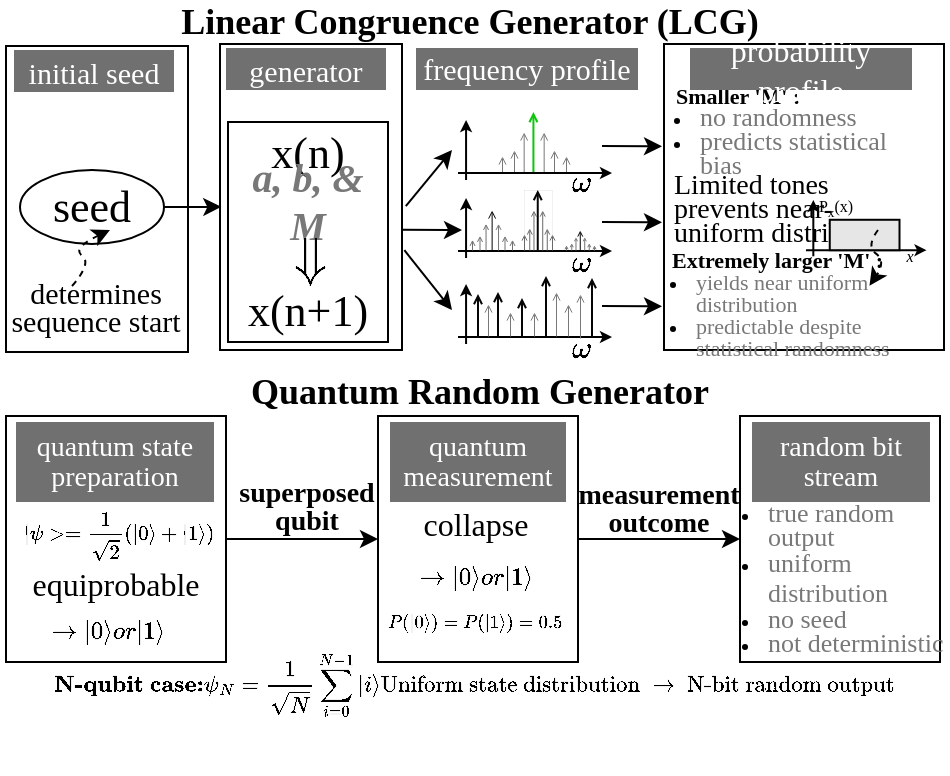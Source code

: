 <mxfile version="28.2.5" pages="2">
  <diagram name="Fig1" id="-1gzF2Dyj5mBQXq9cQPM">
    <mxGraphModel dx="1042" dy="527" grid="1" gridSize="10" guides="1" tooltips="1" connect="1" arrows="1" fold="1" page="1" pageScale="1" pageWidth="850" pageHeight="1100" math="1" shadow="0">
      <root>
        <mxCell id="0" />
        <mxCell id="1" parent="0" />
        <mxCell id="sUr1qKokxM94UTDC0hcx-146" value="" style="rounded=0;whiteSpace=wrap;html=1;container=0;fillColor=none;" parent="1" vertex="1">
          <mxGeometry x="184" y="108" width="91" height="153" as="geometry" />
        </mxCell>
        <mxCell id="sUr1qKokxM94UTDC0hcx-99" value="" style="rounded=0;whiteSpace=wrap;html=1;container=0;fillColor=none;" parent="1" vertex="1">
          <mxGeometry x="291" y="107" width="91" height="153" as="geometry" />
        </mxCell>
        <mxCell id="sUr1qKokxM94UTDC0hcx-92" value="" style="rounded=0;whiteSpace=wrap;html=1;container=0;fillColor=none;" parent="1" vertex="1">
          <mxGeometry x="513" y="107" width="140" height="153" as="geometry" />
        </mxCell>
        <mxCell id="WS8m4a5kr1yiGVBsjtW7-3" value="&lt;font style=&quot;font-size: 22px;&quot;&gt;seed&lt;/font&gt;" style="ellipse;whiteSpace=wrap;html=1;strokeWidth=1;fontFamily=Arial Narrow;" parent="1" vertex="1">
          <mxGeometry x="191" y="170" width="72" height="37" as="geometry" />
        </mxCell>
        <mxCell id="sPPq37ELEt1q1rfpjTLL-28" value="" style="endArrow=classic;html=1;rounded=0;" parent="1" edge="1">
          <mxGeometry width="50" height="50" relative="1" as="geometry">
            <mxPoint x="382" y="199.83" as="sourcePoint" />
            <mxPoint x="412" y="200" as="targetPoint" />
          </mxGeometry>
        </mxCell>
        <mxCell id="sPPq37ELEt1q1rfpjTLL-29" value="" style="endArrow=classic;html=1;rounded=0;exitX=1.021;exitY=0.53;exitDx=0;exitDy=0;exitPerimeter=0;" parent="1" source="sUr1qKokxM94UTDC0hcx-99" edge="1">
          <mxGeometry width="50" height="50" relative="1" as="geometry">
            <mxPoint x="377" y="195" as="sourcePoint" />
            <mxPoint x="407" y="160" as="targetPoint" />
          </mxGeometry>
        </mxCell>
        <mxCell id="sPPq37ELEt1q1rfpjTLL-30" value="" style="endArrow=classic;html=1;rounded=0;exitX=1.013;exitY=0.674;exitDx=0;exitDy=0;exitPerimeter=0;" parent="1" source="sUr1qKokxM94UTDC0hcx-99" edge="1">
          <mxGeometry width="50" height="50" relative="1" as="geometry">
            <mxPoint x="377" y="204" as="sourcePoint" />
            <mxPoint x="407" y="240" as="targetPoint" />
          </mxGeometry>
        </mxCell>
        <mxCell id="sUr1qKokxM94UTDC0hcx-45" value="" style="group" parent="1" vertex="1" connectable="0">
          <mxGeometry x="410" y="224" width="85" height="48" as="geometry" />
        </mxCell>
        <mxCell id="sPPq37ELEt1q1rfpjTLL-22" value="" style="group" parent="sUr1qKokxM94UTDC0hcx-45" vertex="1" connectable="0">
          <mxGeometry y="3" width="77" height="43" as="geometry" />
        </mxCell>
        <mxCell id="sPPq37ELEt1q1rfpjTLL-23" value="" style="endArrow=classic;html=1;rounded=0;endSize=3;" parent="sPPq37ELEt1q1rfpjTLL-22" edge="1">
          <mxGeometry width="50" height="50" relative="1" as="geometry">
            <mxPoint x="4.033" y="30.0" as="sourcePoint" />
            <mxPoint x="4.033" as="targetPoint" />
          </mxGeometry>
        </mxCell>
        <mxCell id="sPPq37ELEt1q1rfpjTLL-24" value="" style="endArrow=classic;html=1;rounded=0;endSize=3;" parent="sPPq37ELEt1q1rfpjTLL-22" edge="1">
          <mxGeometry width="50" height="50" relative="1" as="geometry">
            <mxPoint y="26.5" as="sourcePoint" />
            <mxPoint x="77" y="26.5" as="targetPoint" />
          </mxGeometry>
        </mxCell>
        <mxCell id="sUr1qKokxM94UTDC0hcx-31" value="" style="endArrow=open;html=1;rounded=0;strokeColor=light-dark(#050505, #6FC76F);jumpSize=4;endSize=3;endFill=0;strokeWidth=1;" parent="sPPq37ELEt1q1rfpjTLL-22" edge="1">
          <mxGeometry width="50" height="50" relative="1" as="geometry">
            <mxPoint x="20" y="26" as="sourcePoint" />
            <mxPoint x="20" y="4" as="targetPoint" />
          </mxGeometry>
        </mxCell>
        <mxCell id="sUr1qKokxM94UTDC0hcx-34" value="" style="endArrow=open;html=1;rounded=0;strokeColor=light-dark(#787878, #6FC76F);jumpSize=4;endSize=3;endFill=0;strokeWidth=0.5;" parent="sPPq37ELEt1q1rfpjTLL-22" edge="1">
          <mxGeometry width="50" height="50" relative="1" as="geometry">
            <mxPoint x="15" y="26" as="sourcePoint" />
            <mxPoint x="15" y="10" as="targetPoint" />
            <Array as="points">
              <mxPoint x="15" y="10" />
            </Array>
          </mxGeometry>
        </mxCell>
        <mxCell id="sUr1qKokxM94UTDC0hcx-32" value="" style="endArrow=open;html=1;rounded=0;strokeColor=light-dark(#050505, #6FC76F);jumpSize=4;endSize=3;endFill=0;strokeWidth=1;" parent="sPPq37ELEt1q1rfpjTLL-22" edge="1">
          <mxGeometry width="50" height="50" relative="1" as="geometry">
            <mxPoint x="32" y="27" as="sourcePoint" />
            <mxPoint x="32" y="7" as="targetPoint" />
          </mxGeometry>
        </mxCell>
        <mxCell id="sUr1qKokxM94UTDC0hcx-35" value="" style="endArrow=open;html=1;rounded=0;strokeColor=light-dark(#050505, #6FC76F);jumpSize=4;endSize=3;endFill=0;strokeWidth=1;" parent="sPPq37ELEt1q1rfpjTLL-22" edge="1">
          <mxGeometry width="50" height="50" relative="1" as="geometry">
            <mxPoint x="44" y="26" as="sourcePoint" />
            <mxPoint x="44" y="-4" as="targetPoint" />
          </mxGeometry>
        </mxCell>
        <mxCell id="sUr1qKokxM94UTDC0hcx-36" value="" style="endArrow=open;html=1;rounded=0;strokeColor=light-dark(#787878, #6FC76F);jumpSize=4;endSize=3;endFill=0;strokeWidth=0.5;" parent="sPPq37ELEt1q1rfpjTLL-22" edge="1">
          <mxGeometry width="50" height="50" relative="1" as="geometry">
            <mxPoint x="49" y="26" as="sourcePoint" />
            <mxPoint x="49" y="4" as="targetPoint" />
          </mxGeometry>
        </mxCell>
        <mxCell id="sUr1qKokxM94UTDC0hcx-37" value="" style="endArrow=open;html=1;rounded=0;strokeColor=light-dark(#787878, #6FC76F);jumpSize=4;endSize=3;endFill=0;strokeWidth=0.5;" parent="sPPq37ELEt1q1rfpjTLL-22" edge="1">
          <mxGeometry width="50" height="50" relative="1" as="geometry">
            <mxPoint x="55" y="26" as="sourcePoint" />
            <mxPoint x="55" y="10" as="targetPoint" />
            <Array as="points">
              <mxPoint x="55" y="10" />
            </Array>
          </mxGeometry>
        </mxCell>
        <mxCell id="sUr1qKokxM94UTDC0hcx-39" value="" style="endArrow=open;html=1;rounded=0;strokeColor=light-dark(#050505, #6FC76F);jumpSize=4;endSize=3;endFill=0;strokeWidth=1;" parent="sPPq37ELEt1q1rfpjTLL-22" edge="1">
          <mxGeometry width="50" height="50" relative="1" as="geometry">
            <mxPoint x="10" y="27" as="sourcePoint" />
            <mxPoint x="10" y="5" as="targetPoint" />
          </mxGeometry>
        </mxCell>
        <mxCell id="SzlHStSngorwF01ydpwB-3" value="$$\omega$$" style="text;whiteSpace=wrap;align=center;verticalAlign=middle;fontSize=13;" parent="sPPq37ELEt1q1rfpjTLL-22" vertex="1">
          <mxGeometry x="47" y="22" width="30" height="20" as="geometry" />
        </mxCell>
        <mxCell id="sUr1qKokxM94UTDC0hcx-33" value="" style="endArrow=open;html=1;rounded=0;strokeColor=light-dark(#787878, #6FC76F);jumpSize=4;endSize=3;endFill=0;strokeWidth=0.5;" parent="sUr1qKokxM94UTDC0hcx-45" edge="1">
          <mxGeometry width="50" height="50" relative="1" as="geometry">
            <mxPoint x="38" y="29" as="sourcePoint" />
            <mxPoint x="38" y="17" as="targetPoint" />
          </mxGeometry>
        </mxCell>
        <mxCell id="sUr1qKokxM94UTDC0hcx-38" value="" style="endArrow=open;html=1;rounded=0;strokeColor=light-dark(#787878, #6FC76F);jumpSize=4;endSize=3;endFill=0;strokeWidth=0.5;" parent="sUr1qKokxM94UTDC0hcx-45" edge="1">
          <mxGeometry width="50" height="50" relative="1" as="geometry">
            <mxPoint x="61" y="30" as="sourcePoint" />
            <mxPoint x="61" y="8" as="targetPoint" />
          </mxGeometry>
        </mxCell>
        <mxCell id="sUr1qKokxM94UTDC0hcx-40" value="" style="endArrow=open;html=1;rounded=0;strokeColor=light-dark(#787878, #6FC76F);jumpSize=4;endSize=3;endFill=0;strokeWidth=0.5;" parent="sUr1qKokxM94UTDC0hcx-45" edge="1">
          <mxGeometry width="50" height="50" relative="1" as="geometry">
            <mxPoint x="26" y="29" as="sourcePoint" />
            <mxPoint x="26" y="17" as="targetPoint" />
          </mxGeometry>
        </mxCell>
        <mxCell id="sUr1qKokxM94UTDC0hcx-41" value="" style="endArrow=open;html=1;rounded=0;strokeColor=light-dark(#050505, #6FC76F);jumpSize=4;endSize=3;endFill=0;strokeWidth=1;" parent="sUr1qKokxM94UTDC0hcx-45" edge="1">
          <mxGeometry width="50" height="50" relative="1" as="geometry">
            <mxPoint x="67" y="30" as="sourcePoint" />
            <mxPoint x="67" as="targetPoint" />
            <Array as="points">
              <mxPoint x="67" y="20" />
              <mxPoint x="67" y="10" />
            </Array>
          </mxGeometry>
        </mxCell>
        <mxCell id="sUr1qKokxM94UTDC0hcx-46" value="" style="group" parent="1" vertex="1" connectable="0">
          <mxGeometry x="410" y="180" width="86" height="48" as="geometry" />
        </mxCell>
        <mxCell id="sPPq37ELEt1q1rfpjTLL-31" value="" style="group" parent="sUr1qKokxM94UTDC0hcx-46" vertex="1" connectable="0">
          <mxGeometry y="4" width="77" height="30" as="geometry" />
        </mxCell>
        <mxCell id="sPPq37ELEt1q1rfpjTLL-32" value="" style="endArrow=classic;html=1;rounded=0;endSize=3;" parent="sPPq37ELEt1q1rfpjTLL-31" edge="1">
          <mxGeometry width="50" height="50" relative="1" as="geometry">
            <mxPoint x="4.033" y="30.0" as="sourcePoint" />
            <mxPoint x="4.033" as="targetPoint" />
          </mxGeometry>
        </mxCell>
        <mxCell id="sPPq37ELEt1q1rfpjTLL-33" value="" style="endArrow=classic;html=1;rounded=0;endSize=3;" parent="sPPq37ELEt1q1rfpjTLL-31" edge="1">
          <mxGeometry width="50" height="50" relative="1" as="geometry">
            <mxPoint y="26.5" as="sourcePoint" />
            <mxPoint x="77" y="26.5" as="targetPoint" />
          </mxGeometry>
        </mxCell>
        <mxCell id="sUr1qKokxM94UTDC0hcx-23" value="" style="group;strokeWidth=0;strokeColor=none;" parent="sPPq37ELEt1q1rfpjTLL-31" vertex="1" connectable="0">
          <mxGeometry x="54" y="16" width="14" height="10" as="geometry" />
        </mxCell>
        <mxCell id="sUr1qKokxM94UTDC0hcx-24" value="" style="endArrow=open;html=1;rounded=0;strokeColor=light-dark(#050505, #6FC76F);jumpSize=4;endSize=2;endFill=0;strokeWidth=0.5;" parent="sUr1qKokxM94UTDC0hcx-23" edge="1">
          <mxGeometry width="50" height="50" relative="1" as="geometry">
            <mxPoint x="6.873" y="10" as="sourcePoint" />
            <mxPoint x="6.873" as="targetPoint" />
          </mxGeometry>
        </mxCell>
        <mxCell id="sUr1qKokxM94UTDC0hcx-25" value="" style="endArrow=open;html=1;rounded=0;strokeColor=light-dark(#757575, #FF0000);jumpSize=4;endSize=1;endFill=0;strokeWidth=0.5;" parent="sUr1qKokxM94UTDC0hcx-23" edge="1">
          <mxGeometry width="50" height="50" relative="1" as="geometry">
            <mxPoint x="9.113" y="10" as="sourcePoint" />
            <mxPoint x="9.113" y="3.333" as="targetPoint" />
          </mxGeometry>
        </mxCell>
        <mxCell id="sUr1qKokxM94UTDC0hcx-26" value="" style="endArrow=open;html=1;rounded=0;strokeColor=light-dark(#757575, #FF0000);jumpSize=4;endSize=1;endFill=0;strokeWidth=0.5;" parent="sUr1qKokxM94UTDC0hcx-23" edge="1">
          <mxGeometry width="50" height="50" relative="1" as="geometry">
            <mxPoint x="4.738" y="10" as="sourcePoint" />
            <mxPoint x="4.738" y="3.333" as="targetPoint" />
          </mxGeometry>
        </mxCell>
        <mxCell id="sUr1qKokxM94UTDC0hcx-27" value="" style="endArrow=open;html=1;rounded=0;strokeColor=light-dark(#757575, #FF0000);jumpSize=4;endSize=1;endFill=0;strokeWidth=0.5;" parent="sUr1qKokxM94UTDC0hcx-23" edge="1">
          <mxGeometry width="50" height="50" relative="1" as="geometry">
            <mxPoint x="11.375" y="10" as="sourcePoint" />
            <mxPoint x="11.375" y="6.333" as="targetPoint" />
          </mxGeometry>
        </mxCell>
        <mxCell id="sUr1qKokxM94UTDC0hcx-28" value="" style="endArrow=open;html=1;rounded=0;strokeColor=light-dark(#757575, #FF0000);jumpSize=4;endSize=1;endFill=0;strokeWidth=0.5;" parent="sUr1qKokxM94UTDC0hcx-23" edge="1">
          <mxGeometry width="50" height="50" relative="1" as="geometry">
            <mxPoint x="14" y="10" as="sourcePoint" />
            <mxPoint x="14" y="7.333" as="targetPoint" />
          </mxGeometry>
        </mxCell>
        <mxCell id="sUr1qKokxM94UTDC0hcx-29" value="" style="endArrow=open;html=1;rounded=0;strokeColor=light-dark(#757575, #FF0000);jumpSize=4;endSize=1;endFill=0;strokeWidth=0.5;" parent="sUr1qKokxM94UTDC0hcx-23" edge="1">
          <mxGeometry width="50" height="50" relative="1" as="geometry">
            <mxPoint x="2.625" y="10" as="sourcePoint" />
            <mxPoint x="2.625" y="6.333" as="targetPoint" />
          </mxGeometry>
        </mxCell>
        <mxCell id="sUr1qKokxM94UTDC0hcx-30" value="" style="endArrow=open;html=1;rounded=0;strokeColor=light-dark(#757575, #FF0000);jumpSize=4;endSize=1;endFill=0;strokeWidth=0.5;" parent="sUr1qKokxM94UTDC0hcx-23" edge="1">
          <mxGeometry width="50" height="50" relative="1" as="geometry">
            <mxPoint y="10" as="sourcePoint" />
            <mxPoint y="7.333" as="targetPoint" />
          </mxGeometry>
        </mxCell>
        <mxCell id="sUr1qKokxM94UTDC0hcx-7" value="" style="group;strokeWidth=0;strokeColor=none;" parent="sUr1qKokxM94UTDC0hcx-46" vertex="1" connectable="0">
          <mxGeometry x="7" y="10" width="20" height="20" as="geometry" />
        </mxCell>
        <mxCell id="sUr1qKokxM94UTDC0hcx-8" value="" style="endArrow=open;html=1;rounded=0;strokeColor=light-dark(#050505, #6FC76F);jumpSize=4;endSize=3;endFill=0;strokeWidth=0.5;" parent="sUr1qKokxM94UTDC0hcx-7" edge="1">
          <mxGeometry width="50" height="50" relative="1" as="geometry">
            <mxPoint x="9.819" y="20" as="sourcePoint" />
            <mxPoint x="9.819" as="targetPoint" />
          </mxGeometry>
        </mxCell>
        <mxCell id="sUr1qKokxM94UTDC0hcx-9" value="" style="endArrow=open;html=1;rounded=0;strokeColor=light-dark(#787878, #FF0000);jumpSize=4;endSize=2;endFill=0;strokeWidth=0.5;" parent="sUr1qKokxM94UTDC0hcx-7" edge="1">
          <mxGeometry width="50" height="50" relative="1" as="geometry">
            <mxPoint x="13.019" y="20" as="sourcePoint" />
            <mxPoint x="13.019" y="6.667" as="targetPoint" />
          </mxGeometry>
        </mxCell>
        <mxCell id="sUr1qKokxM94UTDC0hcx-10" value="" style="endArrow=open;html=1;rounded=0;strokeColor=light-dark(#707070, #FF0000);jumpSize=4;endSize=2;endFill=0;strokeWidth=0.5;" parent="sUr1qKokxM94UTDC0hcx-7" edge="1">
          <mxGeometry width="50" height="50" relative="1" as="geometry">
            <mxPoint x="6.769" y="20" as="sourcePoint" />
            <mxPoint x="6.769" y="6.667" as="targetPoint" />
          </mxGeometry>
        </mxCell>
        <mxCell id="sUr1qKokxM94UTDC0hcx-11" value="" style="endArrow=open;html=1;rounded=0;strokeColor=light-dark(#707070, #FF0000);jumpSize=4;endSize=2;endFill=0;strokeWidth=0.5;" parent="sUr1qKokxM94UTDC0hcx-7" edge="1">
          <mxGeometry width="50" height="50" relative="1" as="geometry">
            <mxPoint x="16.25" y="20" as="sourcePoint" />
            <mxPoint x="16.25" y="12.667" as="targetPoint" />
          </mxGeometry>
        </mxCell>
        <mxCell id="sUr1qKokxM94UTDC0hcx-12" value="" style="endArrow=open;html=1;rounded=0;strokeColor=light-dark(#707070, #FF0000);jumpSize=4;endSize=2;endFill=0;strokeWidth=0.5;" parent="sUr1qKokxM94UTDC0hcx-7" edge="1">
          <mxGeometry width="50" height="50" relative="1" as="geometry">
            <mxPoint x="20" y="20" as="sourcePoint" />
            <mxPoint x="20" y="14.667" as="targetPoint" />
          </mxGeometry>
        </mxCell>
        <mxCell id="sUr1qKokxM94UTDC0hcx-13" value="" style="endArrow=open;html=1;rounded=0;strokeColor=light-dark(#707070, #FF0000);jumpSize=4;endSize=2;endFill=0;strokeWidth=0.5;" parent="sUr1qKokxM94UTDC0hcx-7" edge="1">
          <mxGeometry width="50" height="50" relative="1" as="geometry">
            <mxPoint x="3.75" y="20" as="sourcePoint" />
            <mxPoint x="3.75" y="12.667" as="targetPoint" />
          </mxGeometry>
        </mxCell>
        <mxCell id="sUr1qKokxM94UTDC0hcx-14" value="" style="endArrow=open;html=1;rounded=0;strokeColor=light-dark(#707070, #FF0000);jumpSize=4;endSize=2;endFill=0;strokeWidth=0.5;" parent="sUr1qKokxM94UTDC0hcx-7" edge="1">
          <mxGeometry width="50" height="50" relative="1" as="geometry">
            <mxPoint y="20" as="sourcePoint" />
            <mxPoint y="14.667" as="targetPoint" />
          </mxGeometry>
        </mxCell>
        <mxCell id="sUr1qKokxM94UTDC0hcx-15" value="" style="group;strokeWidth=0;strokeColor=light-dark(#707070, #FF0000);" parent="sUr1qKokxM94UTDC0hcx-46" vertex="1" connectable="0">
          <mxGeometry x="33" width="14" height="30" as="geometry" />
        </mxCell>
        <mxCell id="sUr1qKokxM94UTDC0hcx-16" value="" style="endArrow=open;html=1;rounded=0;strokeColor=light-dark(#050505, #6FC76F);jumpSize=4;endSize=3;endFill=0;strokeWidth=1;" parent="sUr1qKokxM94UTDC0hcx-15" edge="1">
          <mxGeometry width="50" height="50" relative="1" as="geometry">
            <mxPoint x="6.873" y="30" as="sourcePoint" />
            <mxPoint x="6.873" as="targetPoint" />
          </mxGeometry>
        </mxCell>
        <mxCell id="sUr1qKokxM94UTDC0hcx-17" value="" style="endArrow=open;html=1;rounded=0;strokeColor=light-dark(#6a6868, #FF0000);jumpSize=4;endSize=2;endFill=0;strokeWidth=0.5;" parent="sUr1qKokxM94UTDC0hcx-15" edge="1">
          <mxGeometry width="50" height="50" relative="1" as="geometry">
            <mxPoint x="9.113" y="30" as="sourcePoint" />
            <mxPoint x="9.113" y="10" as="targetPoint" />
          </mxGeometry>
        </mxCell>
        <mxCell id="sUr1qKokxM94UTDC0hcx-18" value="" style="endArrow=open;html=1;rounded=0;strokeColor=light-dark(#6a6868, #FF0000);jumpSize=4;endSize=2;endFill=0;strokeWidth=0.5;" parent="sUr1qKokxM94UTDC0hcx-15" edge="1">
          <mxGeometry width="50" height="50" relative="1" as="geometry">
            <mxPoint x="4.738" y="30" as="sourcePoint" />
            <mxPoint x="4.738" y="10" as="targetPoint" />
          </mxGeometry>
        </mxCell>
        <mxCell id="sUr1qKokxM94UTDC0hcx-19" value="" style="endArrow=open;html=1;rounded=0;strokeColor=light-dark(#6a6868, #FF0000);jumpSize=4;endSize=2;endFill=0;strokeWidth=0.5;" parent="sUr1qKokxM94UTDC0hcx-15" edge="1">
          <mxGeometry width="50" height="50" relative="1" as="geometry">
            <mxPoint x="11.375" y="30" as="sourcePoint" />
            <mxPoint x="11.375" y="19" as="targetPoint" />
          </mxGeometry>
        </mxCell>
        <mxCell id="sUr1qKokxM94UTDC0hcx-20" value="" style="endArrow=open;html=1;rounded=0;strokeColor=light-dark(#6a6868, #FF0000);jumpSize=4;endSize=2;endFill=0;strokeWidth=0.5;" parent="sUr1qKokxM94UTDC0hcx-15" edge="1">
          <mxGeometry width="50" height="50" relative="1" as="geometry">
            <mxPoint x="14" y="30" as="sourcePoint" />
            <mxPoint x="14" y="22" as="targetPoint" />
          </mxGeometry>
        </mxCell>
        <mxCell id="sUr1qKokxM94UTDC0hcx-21" value="" style="endArrow=open;html=1;rounded=0;strokeColor=light-dark(#6a6868, #FF0000);jumpSize=4;endSize=2;endFill=0;strokeWidth=0.5;" parent="sUr1qKokxM94UTDC0hcx-15" edge="1">
          <mxGeometry width="50" height="50" relative="1" as="geometry">
            <mxPoint x="2.625" y="30" as="sourcePoint" />
            <mxPoint x="2.625" y="19" as="targetPoint" />
          </mxGeometry>
        </mxCell>
        <mxCell id="sUr1qKokxM94UTDC0hcx-22" value="" style="endArrow=open;html=1;rounded=0;strokeColor=light-dark(#6a6868, #FF0000);jumpSize=4;endSize=2;endFill=0;strokeWidth=0.5;" parent="sUr1qKokxM94UTDC0hcx-15" edge="1">
          <mxGeometry width="50" height="50" relative="1" as="geometry">
            <mxPoint y="30" as="sourcePoint" />
            <mxPoint y="22" as="targetPoint" />
          </mxGeometry>
        </mxCell>
        <mxCell id="SzlHStSngorwF01ydpwB-1" value="$$\omega$$" style="text;whiteSpace=wrap;align=center;verticalAlign=middle;fontSize=13;" parent="sUr1qKokxM94UTDC0hcx-46" vertex="1">
          <mxGeometry x="47" y="-14" width="30" height="20" as="geometry" />
        </mxCell>
        <mxCell id="SzlHStSngorwF01ydpwB-2" value="$$\omega$$" style="text;whiteSpace=wrap;align=center;verticalAlign=middle;fontSize=13;" parent="sUr1qKokxM94UTDC0hcx-46" vertex="1">
          <mxGeometry x="47" y="26" width="30" height="20" as="geometry" />
        </mxCell>
        <mxCell id="sUr1qKokxM94UTDC0hcx-47" value="" style="group" parent="1" vertex="1" connectable="0">
          <mxGeometry x="410" y="141" width="87" height="48" as="geometry" />
        </mxCell>
        <mxCell id="sUr1qKokxM94UTDC0hcx-5" value="" style="group" parent="sUr1qKokxM94UTDC0hcx-47" vertex="1" connectable="0">
          <mxGeometry x="22" width="32" height="30" as="geometry" />
        </mxCell>
        <mxCell id="sPPq37ELEt1q1rfpjTLL-43" value="" style="endArrow=open;html=1;rounded=0;strokeColor=light-dark(#0AC70A,#6FC76F);jumpSize=4;endSize=3;endFill=0;" parent="sUr1qKokxM94UTDC0hcx-5" edge="1">
          <mxGeometry width="50" height="50" relative="1" as="geometry">
            <mxPoint x="15.71" y="30" as="sourcePoint" />
            <mxPoint x="15.71" as="targetPoint" />
          </mxGeometry>
        </mxCell>
        <mxCell id="sPPq37ELEt1q1rfpjTLL-45" value="" style="endArrow=open;html=1;rounded=0;strokeColor=light-dark(#787878, #FF0000);jumpSize=4;endSize=3;endFill=0;strokeWidth=0.5;" parent="sUr1qKokxM94UTDC0hcx-5" edge="1">
          <mxGeometry width="50" height="50" relative="1" as="geometry">
            <mxPoint x="20.83" y="30" as="sourcePoint" />
            <mxPoint x="20.83" y="10" as="targetPoint" />
          </mxGeometry>
        </mxCell>
        <mxCell id="sPPq37ELEt1q1rfpjTLL-46" value="" style="endArrow=open;html=1;rounded=0;strokeColor=light-dark(#787878, #FF0000);jumpSize=4;endSize=3;endFill=0;strokeWidth=0.5;" parent="sUr1qKokxM94UTDC0hcx-5" edge="1">
          <mxGeometry width="50" height="50" relative="1" as="geometry">
            <mxPoint x="10.83" y="30" as="sourcePoint" />
            <mxPoint x="10.83" y="10" as="targetPoint" />
          </mxGeometry>
        </mxCell>
        <mxCell id="sUr1qKokxM94UTDC0hcx-1" value="" style="endArrow=open;html=1;rounded=0;strokeColor=light-dark(#787878, #FF0000);jumpSize=4;endSize=3;endFill=0;strokeWidth=0.5;" parent="sUr1qKokxM94UTDC0hcx-5" edge="1">
          <mxGeometry width="50" height="50" relative="1" as="geometry">
            <mxPoint x="26" y="30" as="sourcePoint" />
            <mxPoint x="26" y="19" as="targetPoint" />
          </mxGeometry>
        </mxCell>
        <mxCell id="sUr1qKokxM94UTDC0hcx-2" value="" style="endArrow=open;html=1;rounded=0;strokeColor=light-dark(#787878, #FF0000);jumpSize=4;endSize=3;endFill=0;strokeWidth=0.5;" parent="sUr1qKokxM94UTDC0hcx-5" edge="1">
          <mxGeometry width="50" height="50" relative="1" as="geometry">
            <mxPoint x="32" y="30" as="sourcePoint" />
            <mxPoint x="32" y="22" as="targetPoint" />
          </mxGeometry>
        </mxCell>
        <mxCell id="sUr1qKokxM94UTDC0hcx-3" value="" style="endArrow=open;html=1;rounded=0;strokeColor=light-dark(#787878, #FF0000);jumpSize=4;endSize=3;endFill=0;strokeWidth=0.5;" parent="sUr1qKokxM94UTDC0hcx-5" edge="1">
          <mxGeometry width="50" height="50" relative="1" as="geometry">
            <mxPoint x="6" y="30" as="sourcePoint" />
            <mxPoint x="6" y="19" as="targetPoint" />
          </mxGeometry>
        </mxCell>
        <mxCell id="sUr1qKokxM94UTDC0hcx-4" value="" style="endArrow=open;html=1;rounded=0;strokeColor=light-dark(#787878, #FF0000);jumpSize=4;endSize=3;endFill=0;strokeWidth=0.5;" parent="sUr1qKokxM94UTDC0hcx-5" edge="1">
          <mxGeometry width="50" height="50" relative="1" as="geometry">
            <mxPoint y="30" as="sourcePoint" />
            <mxPoint y="22" as="targetPoint" />
          </mxGeometry>
        </mxCell>
        <mxCell id="sUr1qKokxM94UTDC0hcx-6" value="" style="group" parent="sUr1qKokxM94UTDC0hcx-47" vertex="1" connectable="0">
          <mxGeometry y="4" width="77" height="30" as="geometry" />
        </mxCell>
        <mxCell id="sPPq37ELEt1q1rfpjTLL-35" value="" style="endArrow=classic;html=1;rounded=0;endSize=3;" parent="sUr1qKokxM94UTDC0hcx-6" edge="1">
          <mxGeometry width="50" height="50" relative="1" as="geometry">
            <mxPoint x="4.033" y="30" as="sourcePoint" />
            <mxPoint x="4.033" as="targetPoint" />
          </mxGeometry>
        </mxCell>
        <mxCell id="sPPq37ELEt1q1rfpjTLL-36" value="" style="endArrow=classic;html=1;rounded=0;endSize=3;" parent="sUr1qKokxM94UTDC0hcx-6" edge="1">
          <mxGeometry width="50" height="50" relative="1" as="geometry">
            <mxPoint y="26.5" as="sourcePoint" />
            <mxPoint x="77" y="26.5" as="targetPoint" />
          </mxGeometry>
        </mxCell>
        <mxCell id="sUr1qKokxM94UTDC0hcx-48" value="" style="endArrow=classic;html=1;rounded=0;" parent="1" edge="1">
          <mxGeometry width="50" height="50" relative="1" as="geometry">
            <mxPoint x="482" y="158" as="sourcePoint" />
            <mxPoint x="512" y="158.17" as="targetPoint" />
          </mxGeometry>
        </mxCell>
        <mxCell id="sUr1qKokxM94UTDC0hcx-50" value="" style="endArrow=classic;html=1;rounded=0;" parent="1" edge="1">
          <mxGeometry width="50" height="50" relative="1" as="geometry">
            <mxPoint x="482" y="196" as="sourcePoint" />
            <mxPoint x="512" y="196.17" as="targetPoint" />
          </mxGeometry>
        </mxCell>
        <mxCell id="sUr1qKokxM94UTDC0hcx-51" value="" style="endArrow=classic;html=1;rounded=0;" parent="1" edge="1">
          <mxGeometry width="50" height="50" relative="1" as="geometry">
            <mxPoint x="482" y="238" as="sourcePoint" />
            <mxPoint x="512" y="238.17" as="targetPoint" />
          </mxGeometry>
        </mxCell>
        <mxCell id="sUr1qKokxM94UTDC0hcx-52" value="&lt;div style=&quot;line-height: 90%;&quot;&gt;&lt;b&gt;Smaller &#39;M&#39; :&lt;/b&gt;&lt;/div&gt;&lt;div style=&quot;line-height: 100%;&quot;&gt;&lt;ul style=&quot;margin-left: 0px; margin-bottom: 6px; padding-left: 12px; margin-top: 0px;&quot;&gt;&lt;li&gt;&lt;span style=&quot;background-color: transparent;&quot;&gt;&lt;font style=&quot;color: light-dark(rgb(120, 120, 120), rgb(237, 237, 237)); font-size: 13px;&quot;&gt;no randomness&lt;/font&gt;&lt;/span&gt;&lt;/li&gt;&lt;li&gt;&lt;font style=&quot;color: light-dark(rgb(120, 120, 120), rgb(237, 237, 237)); font-size: 13px;&quot;&gt;&lt;span style=&quot;background-color: transparent;&quot;&gt;&lt;font style=&quot;&quot;&gt;predicts statistical bia&lt;/font&gt;&lt;/span&gt;&lt;span style=&quot;background-color: transparent;&quot;&gt;s&lt;/span&gt;&lt;/font&gt;&lt;/li&gt;&lt;/ul&gt;&lt;/div&gt;" style="text;whiteSpace=wrap;html=1;align=left;verticalAlign=middle;fontSize=11;spacing=0;fontFamily=Arial Narrow;" parent="1" vertex="1">
          <mxGeometry x="519" y="144" width="121" height="20" as="geometry" />
        </mxCell>
        <mxCell id="sUr1qKokxM94UTDC0hcx-53" value="&lt;div style=&quot;line-height: 100%;&quot;&gt;&lt;font style=&quot;font-size: 14px;&quot;&gt;Limited tones prevents near-uniform distribution&lt;/font&gt;&lt;/div&gt;" style="text;whiteSpace=wrap;html=1;align=left;verticalAlign=middle;fontSize=11;spacing=0;fontFamily=Arial Narrow;" parent="1" vertex="1">
          <mxGeometry x="518" y="179" width="118" height="20" as="geometry" />
        </mxCell>
        <mxCell id="sUr1qKokxM94UTDC0hcx-65" value="" style="group" parent="1" vertex="1" connectable="0">
          <mxGeometry x="295" y="146" width="80" height="110" as="geometry" />
        </mxCell>
        <mxCell id="sPPq37ELEt1q1rfpjTLL-25" value="&lt;font face=&quot;Arial Narrow&quot; style=&quot;font-size: 22px;&quot;&gt;x(n)&lt;/font&gt;&lt;div&gt;&lt;span style=&quot;font-size: 22px;&quot;&gt;&lt;font face=&quot;Arial Narrow&quot;&gt;&lt;br&gt;&lt;/font&gt;&lt;/span&gt;&lt;div&gt;&lt;font face=&quot;Arial Narrow&quot; style=&quot;font-size: 22px;&quot;&gt;&lt;br&gt;&lt;/font&gt;&lt;/div&gt;&lt;div&gt;&lt;font face=&quot;Arial Narrow&quot; style=&quot;font-size: 22px;&quot;&gt;x(n+1)&lt;/font&gt;&lt;/div&gt;&lt;/div&gt;" style="rounded=0;whiteSpace=wrap;html=1;container=0;" parent="sUr1qKokxM94UTDC0hcx-65" vertex="1">
          <mxGeometry width="80" height="110" as="geometry" />
        </mxCell>
        <mxCell id="sPPq37ELEt1q1rfpjTLL-6" value="a, b, &amp;amp; M" style="rounded=0;whiteSpace=wrap;strokeColor=#36393d;opacity=0;labelBorderColor=none;fillColor=none;fontFamily=Arial Narrow;fontSize=20;html=1;spacing=2;fontColor=light-dark(#787878, #ededed);container=0;fontStyle=3" parent="sUr1qKokxM94UTDC0hcx-65" vertex="1">
          <mxGeometry y="20" width="80" height="38" as="geometry" />
        </mxCell>
        <mxCell id="sUr1qKokxM94UTDC0hcx-150" value="$$&#xa;\Downarrow&#xa;$$" style="text;whiteSpace=wrap;fontFamily=Arial Narrow;fontSize=26;align=center;verticalAlign=middle;" parent="sUr1qKokxM94UTDC0hcx-65" vertex="1">
          <mxGeometry x="26" y="49" width="30" height="38" as="geometry" />
        </mxCell>
        <mxCell id="sUr1qKokxM94UTDC0hcx-81" value="&lt;div style=&quot;line-height: 100%;&quot;&gt;&lt;b&gt;Linear Congruence Generator (LCG)&lt;/b&gt;&lt;/div&gt;" style="text;whiteSpace=wrap;html=1;align=center;verticalAlign=middle;fontSize=18;spacing=0;fontFamily=Arial Narrow;" parent="1" vertex="1">
          <mxGeometry x="181" y="85" width="470" height="20" as="geometry" />
        </mxCell>
        <mxCell id="sUr1qKokxM94UTDC0hcx-95" value="&lt;span style=&quot;color: rgb(255, 255, 255); font-family: &amp;quot;Arial Narrow&amp;quot;; font-size: 15px;&quot;&gt;&amp;nbsp;generator&amp;nbsp;&lt;/span&gt;" style="rounded=0;whiteSpace=wrap;html=1;fillStyle=solid;fillColor=light-dark(#707070, #c1c1c1);strokeColor=none;" parent="1" vertex="1">
          <mxGeometry x="294" y="109" width="80" height="21" as="geometry" />
        </mxCell>
        <mxCell id="sUr1qKokxM94UTDC0hcx-96" value="&lt;span style=&quot;font-family: &amp;quot;Arial Narrow&amp;quot;; font-size: 15px; line-height: 100%;&quot;&gt;&lt;font style=&quot;color: light-dark(rgb(255, 255, 255), rgb(237, 237, 237)); line-height: 80%;&quot;&gt;frequency profile&lt;/font&gt;&lt;/span&gt;" style="rounded=0;whiteSpace=wrap;html=1;fillStyle=solid;fillColor=light-dark(#707070, #c1c1c1);strokeColor=none;" parent="1" vertex="1">
          <mxGeometry x="389" y="109" width="111" height="21" as="geometry" />
        </mxCell>
        <mxCell id="sUr1qKokxM94UTDC0hcx-97" value="&lt;span style=&quot;font-family: &amp;quot;Arial Narrow&amp;quot;; font-size: 16px;&quot;&gt;&lt;font style=&quot;color: light-dark(rgb(255, 255, 255), rgb(237, 237, 237));&quot;&gt;probability profile&lt;/font&gt;&lt;/span&gt;" style="rounded=0;whiteSpace=wrap;html=1;fillStyle=solid;fillColor=light-dark(#707070, #c1c1c1);strokeColor=none;" parent="1" vertex="1">
          <mxGeometry x="526" y="109" width="111" height="21" as="geometry" />
        </mxCell>
        <mxCell id="sUr1qKokxM94UTDC0hcx-107" value="&lt;div style=&quot;line-height: 100%;&quot;&gt;&lt;b&gt;Quantum Random Generator&lt;/b&gt;&lt;/div&gt;" style="text;whiteSpace=wrap;html=1;align=center;verticalAlign=middle;fontSize=18;spacing=0;fontFamily=Arial Narrow;" parent="1" vertex="1">
          <mxGeometry x="191" y="270" width="460" height="20" as="geometry" />
        </mxCell>
        <mxCell id="sUr1qKokxM94UTDC0hcx-125" style="edgeStyle=orthogonalEdgeStyle;rounded=0;orthogonalLoop=1;jettySize=auto;html=1;entryX=0;entryY=0.5;entryDx=0;entryDy=0;" parent="1" source="sUr1qKokxM94UTDC0hcx-108" target="sUr1qKokxM94UTDC0hcx-116" edge="1">
          <mxGeometry relative="1" as="geometry" />
        </mxCell>
        <mxCell id="sUr1qKokxM94UTDC0hcx-108" value="" style="rounded=0;whiteSpace=wrap;html=1;container=0;fillColor=none;" parent="1" vertex="1">
          <mxGeometry x="184" y="293" width="110" height="123" as="geometry" />
        </mxCell>
        <mxCell id="sUr1qKokxM94UTDC0hcx-115" value="&lt;font face=&quot;Arial Narrow&quot; style=&quot;color: light-dark(rgb(255, 255, 255), rgb(237, 237, 237)); font-size: 14px; line-height: 100%;&quot;&gt;quantum state preparation&lt;/font&gt;" style="rounded=0;whiteSpace=wrap;html=1;fillColor=light-dark(#707070, #ededed);strokeColor=none;" parent="1" vertex="1">
          <mxGeometry x="189" y="296" width="99" height="40" as="geometry" />
        </mxCell>
        <mxCell id="sUr1qKokxM94UTDC0hcx-126" style="edgeStyle=orthogonalEdgeStyle;rounded=0;orthogonalLoop=1;jettySize=auto;html=1;entryX=0;entryY=0.5;entryDx=0;entryDy=0;" parent="1" source="sUr1qKokxM94UTDC0hcx-116" target="sUr1qKokxM94UTDC0hcx-118" edge="1">
          <mxGeometry relative="1" as="geometry" />
        </mxCell>
        <mxCell id="sUr1qKokxM94UTDC0hcx-116" value="" style="rounded=0;whiteSpace=wrap;html=1;container=0;fillColor=none;" parent="1" vertex="1">
          <mxGeometry x="370" y="293" width="100" height="123" as="geometry" />
        </mxCell>
        <mxCell id="sUr1qKokxM94UTDC0hcx-117" value="&lt;font face=&quot;Arial Narrow&quot; style=&quot;color: light-dark(rgb(255, 255, 255), rgb(237, 237, 237)); font-size: 14px; line-height: 100%;&quot;&gt;quantum measurement&lt;/font&gt;" style="rounded=0;whiteSpace=wrap;html=1;fillColor=light-dark(#707070, #ededed);strokeColor=none;" parent="1" vertex="1">
          <mxGeometry x="376" y="296" width="88" height="40" as="geometry" />
        </mxCell>
        <mxCell id="sUr1qKokxM94UTDC0hcx-118" value="" style="rounded=0;whiteSpace=wrap;html=1;container=0;fillColor=none;" parent="1" vertex="1">
          <mxGeometry x="551" y="293" width="100" height="123" as="geometry" />
        </mxCell>
        <mxCell id="sUr1qKokxM94UTDC0hcx-119" value="&lt;font face=&quot;Arial Narrow&quot; style=&quot;color: light-dark(rgb(255, 255, 255), rgb(237, 237, 237)); font-size: 14px; line-height: 100%;&quot;&gt;random bit stream&lt;/font&gt;" style="rounded=0;whiteSpace=wrap;html=1;fillColor=light-dark(#707070, #ededed);strokeColor=none;" parent="1" vertex="1">
          <mxGeometry x="557" y="296" width="89" height="40" as="geometry" />
        </mxCell>
        <mxCell id="sUr1qKokxM94UTDC0hcx-122" value="&lt;div style=&quot;line-height: 100%;&quot;&gt;&lt;ul style=&quot;margin-left: 0px; margin-bottom: 6px; padding-left: 12px; margin-top: 0px;&quot;&gt;&lt;li style=&quot;&quot;&gt;&lt;font style=&quot;font-size: 13px;&quot; color=&quot;#787878&quot;&gt;true random output&lt;/font&gt;&lt;/li&gt;&lt;li style=&quot;&quot;&gt;&lt;font style=&quot;font-size: 13px; line-height: 110%;&quot; color=&quot;#787878&quot;&gt;uniform distribution&lt;/font&gt;&lt;/li&gt;&lt;li style=&quot;&quot;&gt;&lt;font style=&quot;font-size: 13px;&quot; color=&quot;#787878&quot;&gt;no seed&lt;/font&gt;&lt;/li&gt;&lt;li style=&quot;&quot;&gt;&lt;font style=&quot;font-size: 13px;&quot; color=&quot;#787878&quot;&gt;not deterministic&lt;/font&gt;&lt;/li&gt;&lt;/ul&gt;&lt;/div&gt;" style="text;whiteSpace=wrap;html=1;align=left;verticalAlign=middle;fontSize=11;spacing=0;fontFamily=Arial Narrow;" parent="1" vertex="1">
          <mxGeometry x="553" y="352" width="98" height="50" as="geometry" />
        </mxCell>
        <mxCell id="sUr1qKokxM94UTDC0hcx-123" value="&lt;div style=&quot;line-height: 90%;&quot;&gt;&lt;b&gt;&lt;font style=&quot;font-size: 14px; line-height: 100%;&quot;&gt;superposed qubit&lt;/font&gt;&lt;/b&gt;&lt;/div&gt;" style="text;whiteSpace=wrap;html=1;align=center;verticalAlign=middle;fontSize=11;spacing=0;fontFamily=Arial Narrow;" parent="1" vertex="1">
          <mxGeometry x="290" y="327.5" width="89" height="20" as="geometry" />
        </mxCell>
        <mxCell id="sUr1qKokxM94UTDC0hcx-127" value="&lt;div style=&quot;line-height: 90%;&quot;&gt;&lt;b&gt;&lt;font style=&quot;line-height: 100%; font-size: 14px;&quot;&gt;measurement outcome&lt;/font&gt;&lt;/b&gt;&lt;/div&gt;" style="text;whiteSpace=wrap;html=1;align=center;verticalAlign=middle;fontSize=11;spacing=0;fontFamily=Arial Narrow;" parent="1" vertex="1">
          <mxGeometry x="466" y="329" width="89" height="20" as="geometry" />
        </mxCell>
        <mxCell id="sUr1qKokxM94UTDC0hcx-128" value="&lt;span style=&quot;color: rgb(0, 0, 0); font-family: &amp;quot;Arial Narrow&amp;quot;; font-style: normal; font-variant-ligatures: normal; font-variant-caps: normal; font-weight: 400; letter-spacing: normal; orphans: 2; text-indent: 0px; text-transform: none; widows: 2; word-spacing: 0px; -webkit-text-stroke-width: 0px; white-space: normal; text-decoration-thickness: initial; text-decoration-style: initial; text-decoration-color: initial; float: none; line-height: 100%; display: inline !important;&quot;&gt;&lt;font style=&quot;font-size: 15px;&quot;&gt;determines sequence start&lt;/font&gt;&lt;/span&gt;" style="text;whiteSpace=wrap;html=1;align=center;" parent="1" vertex="1">
          <mxGeometry x="185" y="219" width="88" height="40" as="geometry" />
        </mxCell>
        <mxCell id="sUr1qKokxM94UTDC0hcx-101" value="" style="group" parent="1" vertex="1" connectable="0">
          <mxGeometry x="560" y="187" width="81" height="38" as="geometry" />
        </mxCell>
        <mxCell id="sUr1qKokxM94UTDC0hcx-74" value="&lt;span style=&quot;color: rgb(0, 0, 0); font-style: normal; font-variant-ligatures: normal; font-variant-caps: normal; font-weight: 400; letter-spacing: normal; orphans: 2; text-indent: 0px; text-transform: none; widows: 2; word-spacing: 0px; -webkit-text-stroke-width: 0px; white-space: normal; text-decoration-thickness: initial; text-decoration-style: initial; text-decoration-color: initial; float: none; display: inline !important;&quot;&gt;&lt;font style=&quot;font-size: 8px;&quot;&gt;P&lt;sub style=&quot;&quot;&gt;x&lt;/sub&gt;(x)&lt;/font&gt;&lt;/span&gt;" style="text;whiteSpace=wrap;html=1;align=center;verticalAlign=middle;fontSize=11;fontFamily=Arial Narrow;" parent="sUr1qKokxM94UTDC0hcx-101" vertex="1">
          <mxGeometry x="22" y="-7" width="34" height="15.217" as="geometry" />
        </mxCell>
        <mxCell id="sUr1qKokxM94UTDC0hcx-76" value="&lt;span style=&quot;color: rgb(0, 0, 0); font-family: &amp;quot;Arial Narrow&amp;quot;; font-variant-ligatures: normal; font-variant-caps: normal; font-weight: 400; letter-spacing: normal; orphans: 2; text-indent: 0px; text-transform: none; widows: 2; word-spacing: 0px; -webkit-text-stroke-width: 0px; white-space: normal; text-decoration-thickness: initial; text-decoration-style: initial; text-decoration-color: initial; float: none; display: inline !important;&quot;&gt;&lt;i style=&quot;&quot;&gt;&lt;font style=&quot;font-size: 8px;&quot;&gt;x&lt;/font&gt;&lt;/i&gt;&lt;/span&gt;" style="text;whiteSpace=wrap;html=1;align=center;verticalAlign=middle;" parent="sUr1qKokxM94UTDC0hcx-101" vertex="1">
          <mxGeometry x="71" y="17.783" width="10" height="15.217" as="geometry" />
        </mxCell>
        <mxCell id="sUr1qKokxM94UTDC0hcx-64" value="" style="group" parent="1" vertex="1" connectable="0">
          <mxGeometry x="584" y="185" width="70" height="28.152" as="geometry" />
        </mxCell>
        <mxCell id="sUr1qKokxM94UTDC0hcx-55" value="" style="endArrow=classic;html=1;rounded=0;endSize=3;" parent="sUr1qKokxM94UTDC0hcx-64" edge="1">
          <mxGeometry width="50" height="50" relative="1" as="geometry">
            <mxPoint x="3.667" y="28.152" as="sourcePoint" />
            <mxPoint x="3.667" as="targetPoint" />
          </mxGeometry>
        </mxCell>
        <mxCell id="sUr1qKokxM94UTDC0hcx-56" value="" style="endArrow=classic;html=1;rounded=0;endSize=3;" parent="sUr1qKokxM94UTDC0hcx-64" edge="1">
          <mxGeometry width="50" height="50" relative="1" as="geometry">
            <mxPoint y="25.109" as="sourcePoint" />
            <mxPoint x="60.278" y="25.109" as="targetPoint" />
          </mxGeometry>
        </mxCell>
        <mxCell id="sUr1qKokxM94UTDC0hcx-72" value="" style="rounded=0;whiteSpace=wrap;html=1;fillColor=light-dark(#e6e6e6, #ededed);strokeWidth=1;" parent="1" vertex="1">
          <mxGeometry x="595.875" y="194.891" width="34.875" height="15.217" as="geometry" />
        </mxCell>
        <mxCell id="sUr1qKokxM94UTDC0hcx-85" value="&lt;div style=&quot;line-height: 90%;&quot;&gt;&lt;b style=&quot;background-color: transparent; color: light-dark(rgb(0, 0, 0), rgb(255, 255, 255)); line-height: 100%;&quot;&gt;Extremely larger &#39;M&#39;&lt;/b&gt;&lt;b&gt;&amp;nbsp;:&lt;/b&gt;&lt;/div&gt;&lt;div style=&quot;line-height: 100%;&quot;&gt;&lt;ul style=&quot;margin-left: 0px; margin-bottom: 6px; padding-left: 12px; margin-top: 0px;&quot;&gt;&lt;li&gt;&lt;font color=&quot;#787878&quot;&gt;yields near uniform distribution&lt;/font&gt;&lt;/li&gt;&lt;li&gt;&lt;font color=&quot;#787878&quot;&gt;predictable despite statistical randomness&lt;/font&gt;&lt;/li&gt;&lt;/ul&gt;&lt;/div&gt;" style="text;whiteSpace=wrap;html=1;align=left;verticalAlign=middle;fontSize=11;spacing=0;fontFamily=Arial Narrow;" parent="1" vertex="1">
          <mxGeometry x="517" y="225" width="136" height="30" as="geometry" />
        </mxCell>
        <mxCell id="sUr1qKokxM94UTDC0hcx-100" value="" style="curved=1;endArrow=classic;html=1;rounded=0;dashed=1;entryX=0.726;entryY=0.096;entryDx=0;entryDy=0;entryPerimeter=0;" parent="1" target="sUr1qKokxM94UTDC0hcx-85" edge="1">
          <mxGeometry width="50" height="50" relative="1" as="geometry">
            <mxPoint x="620" y="200" as="sourcePoint" />
            <mxPoint x="615" y="225.239" as="targetPoint" />
            <Array as="points">
              <mxPoint x="620" y="200" />
              <mxPoint x="614" y="208" />
              <mxPoint x="624" y="215.609" />
            </Array>
          </mxGeometry>
        </mxCell>
        <mxCell id="sUr1qKokxM94UTDC0hcx-136" value="&lt;div style=&quot;line-height: 100%;&quot;&gt;&lt;font style=&quot;font-size: 10px;&quot;&gt;&lt;b style=&quot;line-height: 100%;&quot;&gt;$$|\psi&amp;gt; = \frac{1}{\sqrt{2}}(|0\rangle + |1\rangle)$$&lt;/b&gt;&lt;/font&gt;&lt;/div&gt;" style="text;whiteSpace=wrap;align=center;verticalAlign=middle;spacing=-1;fontFamily=Arial Narrow;fontSize=11;html=1;" parent="1" vertex="1">
          <mxGeometry x="200" y="332.5" width="81" height="40" as="geometry" />
        </mxCell>
        <mxCell id="sUr1qKokxM94UTDC0hcx-137" value="$$\rightarrow |0\rangle or  |1\rangle$$" style="text;whiteSpace=wrap;fontFamily=Arial Narrow;align=center;verticalAlign=middle;" parent="1" vertex="1">
          <mxGeometry x="195" y="390" width="80" height="20" as="geometry" />
        </mxCell>
        <mxCell id="sUr1qKokxM94UTDC0hcx-139" value="&lt;span style=&quot;color: rgb(0, 0, 0); font-family: &amp;quot;Arial Narrow&amp;quot;; font-size: 16px; font-style: normal; font-variant-ligatures: normal; font-variant-caps: normal; font-weight: 400; letter-spacing: normal; orphans: 2; text-indent: 0px; text-transform: none; widows: 2; word-spacing: 0px; -webkit-text-stroke-width: 0px; white-space: normal; text-decoration-thickness: initial; text-decoration-style: initial; text-decoration-color: initial; float: none; line-height: 100%; display: inline !important;&quot;&gt;equiprobable&lt;/span&gt;" style="text;whiteSpace=wrap;html=1;align=center;" parent="1" vertex="1">
          <mxGeometry x="193.5" y="363" width="90" height="30" as="geometry" />
        </mxCell>
        <mxCell id="sUr1qKokxM94UTDC0hcx-140" value="$$\rightarrow |0\rangle or  |1\rangle$$" style="text;whiteSpace=wrap;fontFamily=Arial Narrow;align=center;verticalAlign=middle;" parent="1" vertex="1">
          <mxGeometry x="379" y="363" width="80" height="20" as="geometry" />
        </mxCell>
        <mxCell id="sUr1qKokxM94UTDC0hcx-141" value="&lt;span style=&quot;color: rgb(0, 0, 0); font-family: &amp;quot;Arial Narrow&amp;quot;; font-size: 16px; font-style: normal; font-variant-ligatures: normal; font-variant-caps: normal; font-weight: 400; letter-spacing: normal; orphans: 2; text-indent: 0px; text-transform: none; widows: 2; word-spacing: 0px; -webkit-text-stroke-width: 0px; white-space: normal; text-decoration-thickness: initial; text-decoration-style: initial; text-decoration-color: initial; float: none; line-height: 100%; display: inline !important;&quot;&gt;collapse&lt;/span&gt;" style="text;whiteSpace=wrap;html=1;align=center;" parent="1" vertex="1">
          <mxGeometry x="374" y="333" width="90" height="30" as="geometry" />
        </mxCell>
        <mxCell id="sUr1qKokxM94UTDC0hcx-142" value="&lt;font style=&quot;font-size: 9px;&quot;&gt;$$P(|0\rangle)=&amp;nbsp; P(|1\rangle)=0.5$$&lt;/font&gt;" style="text;whiteSpace=wrap;verticalAlign=middle;align=center;fontFamily=Arial Narrow;fontSize=11;html=1;" parent="1" vertex="1">
          <mxGeometry x="379" y="376" width="80" height="40" as="geometry" />
        </mxCell>
        <mxCell id="sUr1qKokxM94UTDC0hcx-144" value="" style="curved=1;endArrow=classic;html=1;rounded=0;dashed=1;" parent="1" edge="1">
          <mxGeometry width="50" height="50" relative="1" as="geometry">
            <mxPoint x="217" y="228" as="sourcePoint" />
            <mxPoint x="236" y="200" as="targetPoint" />
            <Array as="points">
              <mxPoint x="227" y="216.609" />
              <mxPoint x="217" y="209" />
            </Array>
          </mxGeometry>
        </mxCell>
        <mxCell id="sUr1qKokxM94UTDC0hcx-145" value="&lt;font face=&quot;Arial Narrow&quot; style=&quot;line-height: 100%; font-size: 11px;&quot;&gt;$$&lt;br&gt;\textbf{N-qubit case:} \\[2pt]&lt;br&gt;\psi_N = \frac{1}{\sqrt{N}} \sum_{i=0}^{N-1} |i\rangle \\[2pt]&lt;br&gt;\text{Uniform state distribution } \rightarrow \text{ N-bit random output}&lt;br&gt;$$&lt;/font&gt;" style="text;whiteSpace=wrap;fontFamily=Arial Narrow;html=1;align=center;imageWidth=21;arcSize=10;" parent="1" vertex="1">
          <mxGeometry x="188" y="393" width="460" height="50" as="geometry" />
        </mxCell>
        <mxCell id="sUr1qKokxM94UTDC0hcx-147" value="&lt;span style=&quot;color: rgb(255, 255, 255); font-family: &amp;quot;Arial Narrow&amp;quot;; font-size: 15px;&quot;&gt;initial seed&lt;/span&gt;" style="rounded=0;whiteSpace=wrap;html=1;fillStyle=solid;fillColor=light-dark(#707070, #c1c1c1);strokeColor=none;" parent="1" vertex="1">
          <mxGeometry x="188" y="110" width="80" height="21" as="geometry" />
        </mxCell>
        <mxCell id="sUr1qKokxM94UTDC0hcx-154" style="edgeStyle=orthogonalEdgeStyle;rounded=0;orthogonalLoop=1;jettySize=auto;html=1;entryX=0.007;entryY=0.532;entryDx=0;entryDy=0;entryPerimeter=0;" parent="1" source="WS8m4a5kr1yiGVBsjtW7-3" target="sUr1qKokxM94UTDC0hcx-99" edge="1">
          <mxGeometry relative="1" as="geometry" />
        </mxCell>
      </root>
    </mxGraphModel>
  </diagram>
  <diagram id="8tZSlesYW8j3GcmvkzeX" name="Fig2">
    <mxGraphModel dx="1042" dy="527" grid="1" gridSize="10" guides="1" tooltips="1" connect="1" arrows="1" fold="1" page="1" pageScale="1" pageWidth="850" pageHeight="1100" math="1" shadow="0">
      <root>
        <mxCell id="0" />
        <mxCell id="1" parent="0" />
      </root>
    </mxGraphModel>
  </diagram>
</mxfile>
